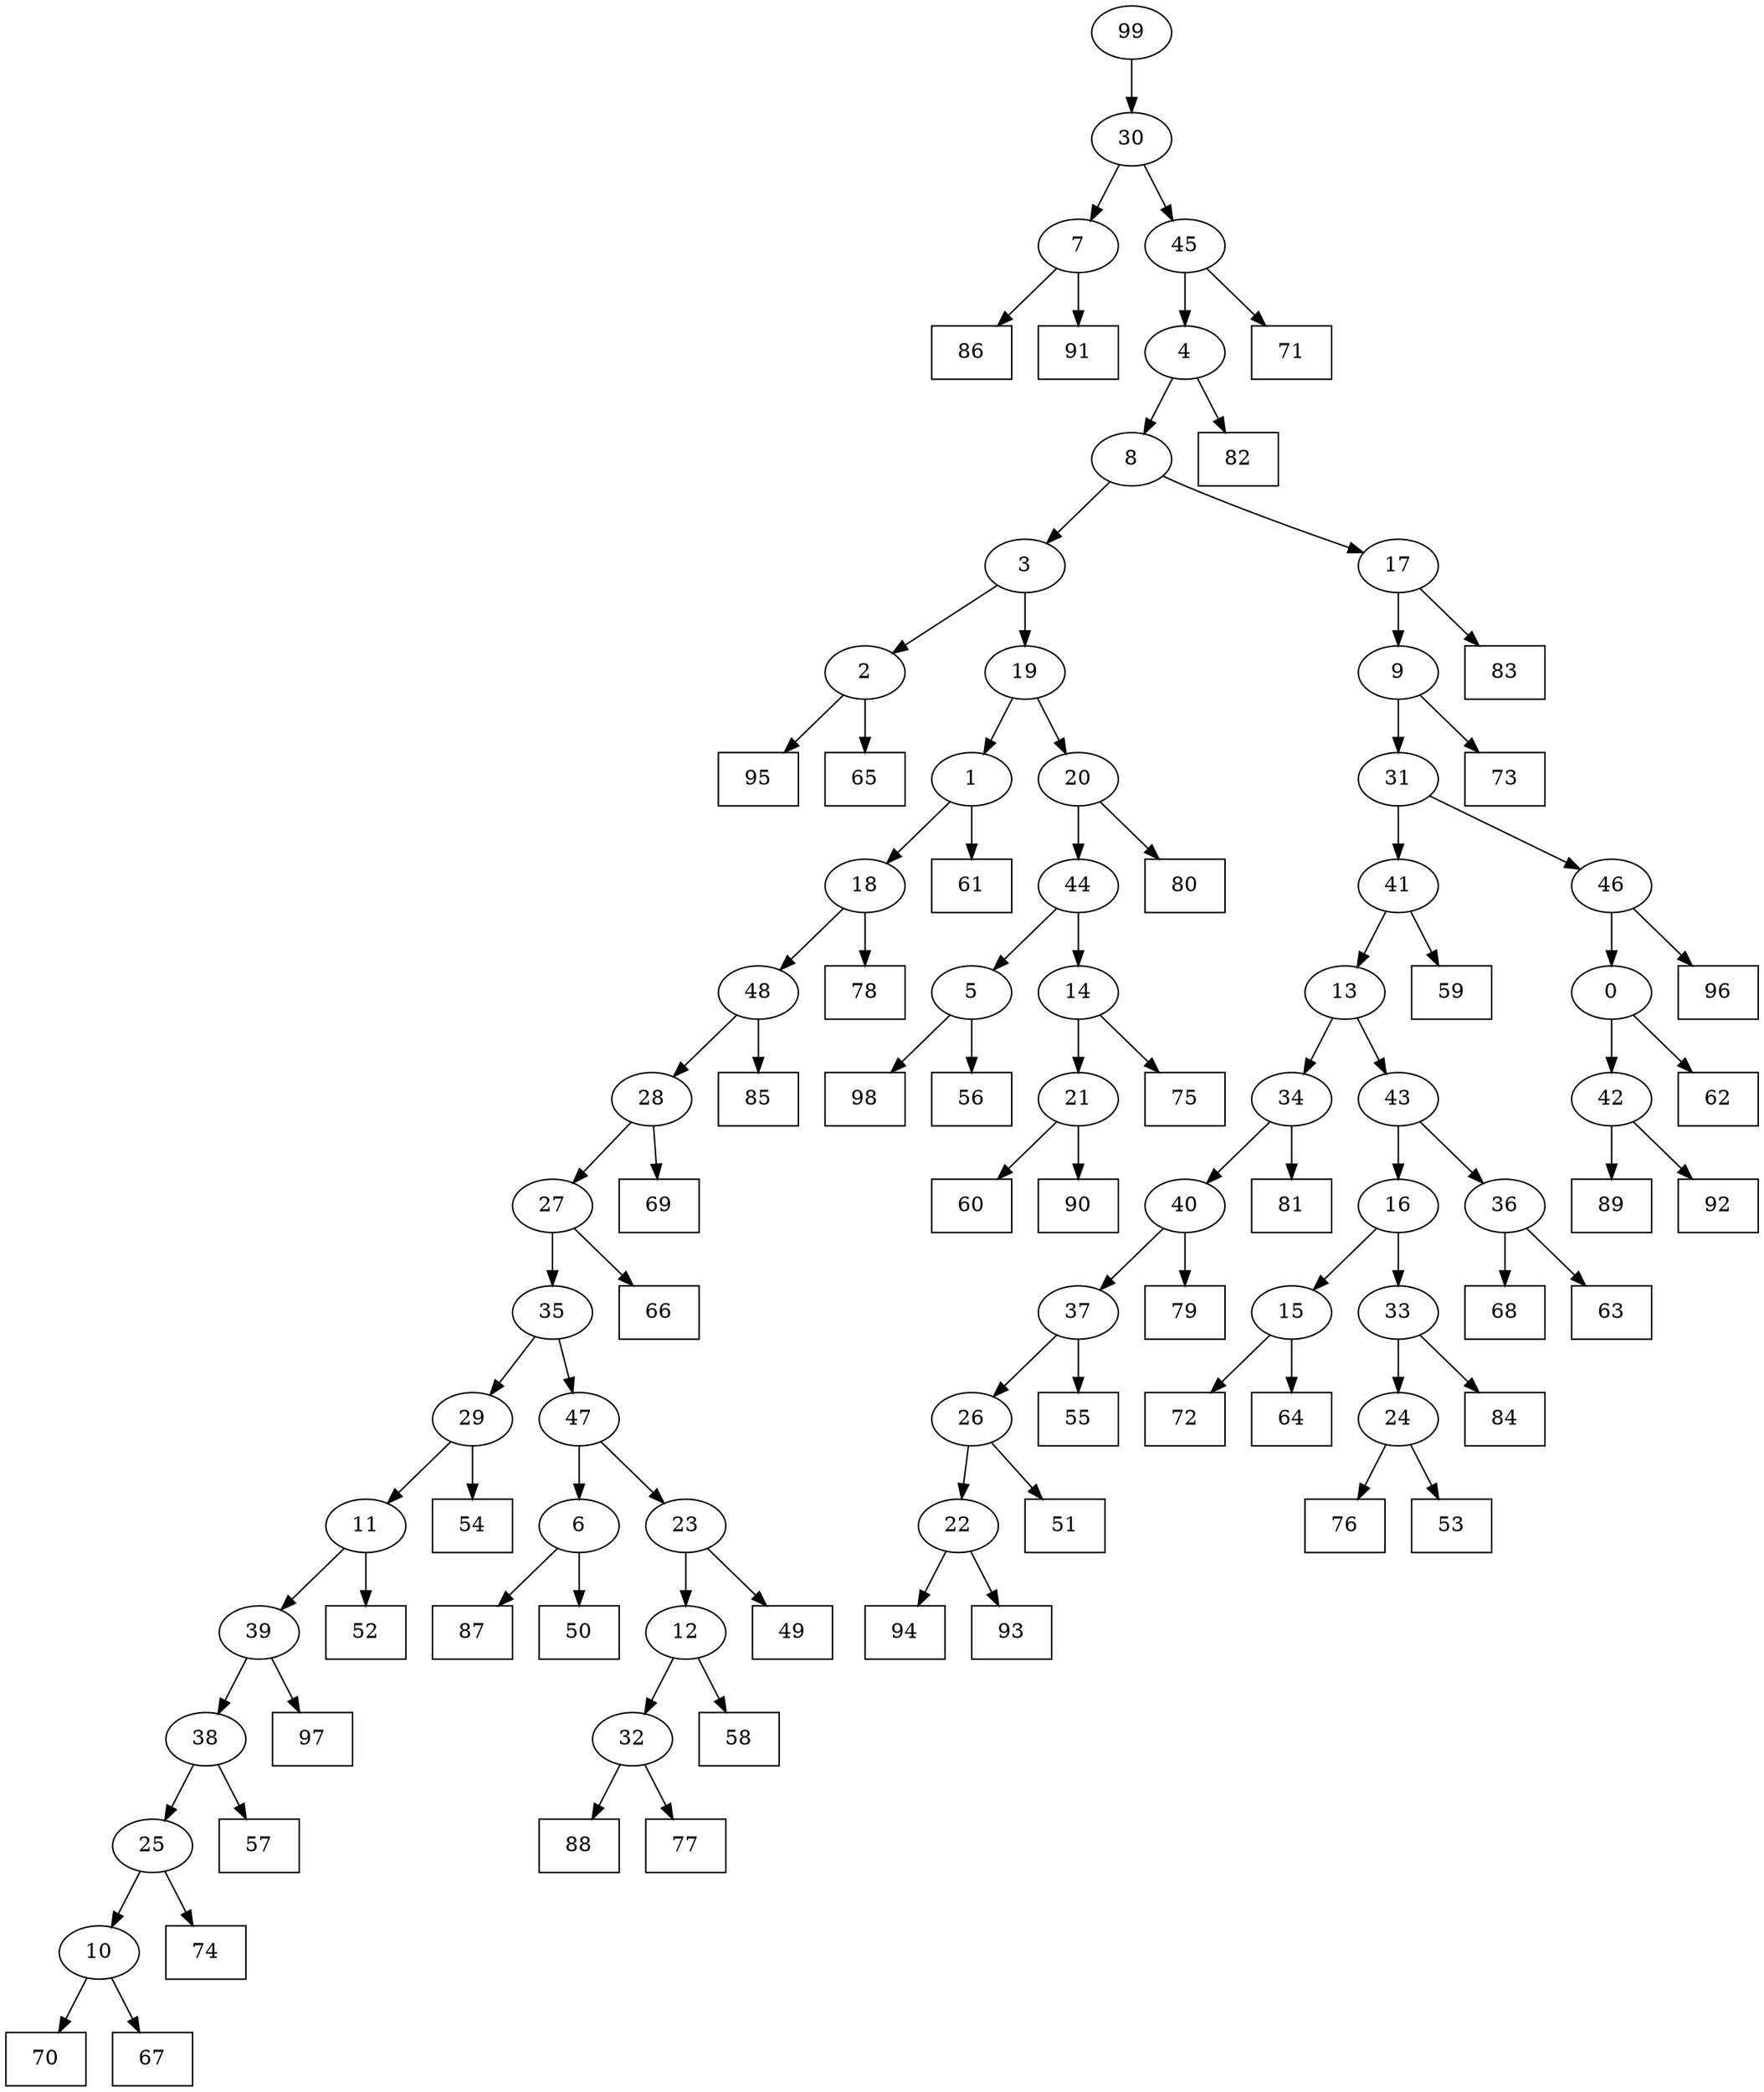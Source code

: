 digraph G {
0[label="0"];
1[label="1"];
2[label="2"];
3[label="3"];
4[label="4"];
5[label="5"];
6[label="6"];
7[label="7"];
8[label="8"];
9[label="9"];
10[label="10"];
11[label="11"];
12[label="12"];
13[label="13"];
14[label="14"];
15[label="15"];
16[label="16"];
17[label="17"];
18[label="18"];
19[label="19"];
20[label="20"];
21[label="21"];
22[label="22"];
23[label="23"];
24[label="24"];
25[label="25"];
26[label="26"];
27[label="27"];
28[label="28"];
29[label="29"];
30[label="30"];
31[label="31"];
32[label="32"];
33[label="33"];
34[label="34"];
35[label="35"];
36[label="36"];
37[label="37"];
38[label="38"];
39[label="39"];
40[label="40"];
41[label="41"];
42[label="42"];
43[label="43"];
44[label="44"];
45[label="45"];
46[label="46"];
47[label="47"];
48[label="48"];
49[shape=box,label="61"];
50[shape=box,label="84"];
51[shape=box,label="83"];
52[shape=box,label="69"];
53[shape=box,label="80"];
54[shape=box,label="71"];
55[shape=box,label="74"];
56[shape=box,label="87"];
57[shape=box,label="82"];
58[shape=box,label="54"];
59[shape=box,label="75"];
60[shape=box,label="86"];
61[shape=box,label="55"];
62[shape=box,label="62"];
63[shape=box,label="60"];
64[shape=box,label="94"];
65[shape=box,label="68"];
66[shape=box,label="97"];
67[shape=box,label="88"];
68[shape=box,label="95"];
69[shape=box,label="81"];
70[shape=box,label="98"];
71[shape=box,label="49"];
72[shape=box,label="58"];
73[shape=box,label="51"];
74[shape=box,label="96"];
75[shape=box,label="78"];
76[shape=box,label="65"];
77[shape=box,label="72"];
78[shape=box,label="79"];
79[shape=box,label="90"];
80[shape=box,label="73"];
81[shape=box,label="93"];
82[shape=box,label="89"];
83[shape=box,label="66"];
84[shape=box,label="70"];
85[shape=box,label="57"];
86[shape=box,label="56"];
87[shape=box,label="59"];
88[shape=box,label="91"];
89[shape=box,label="67"];
90[shape=box,label="63"];
91[shape=box,label="77"];
92[shape=box,label="64"];
93[shape=box,label="52"];
94[shape=box,label="85"];
95[shape=box,label="76"];
96[shape=box,label="92"];
97[shape=box,label="53"];
98[shape=box,label="50"];
99[label="99"];
36->90 ;
0->62 ;
15->77 ;
11->93 ;
29->11 ;
40->78 ;
2->68 ;
32->91 ;
28->52 ;
17->51 ;
6->56 ;
33->50 ;
14->21 ;
21->63 ;
45->4 ;
7->60 ;
27->83 ;
19->1 ;
17->9 ;
34->40 ;
26->22 ;
26->73 ;
10->84 ;
20->44 ;
16->33 ;
35->47 ;
25->10 ;
10->89 ;
9->80 ;
40->37 ;
37->61 ;
45->54 ;
44->14 ;
21->79 ;
19->20 ;
42->82 ;
46->74 ;
3->19 ;
38->25 ;
12->72 ;
0->42 ;
42->96 ;
41->87 ;
38->85 ;
43->16 ;
16->15 ;
28->27 ;
27->35 ;
35->29 ;
29->58 ;
1->49 ;
41->13 ;
13->43 ;
48->94 ;
11->39 ;
39->66 ;
22->64 ;
18->48 ;
48->28 ;
22->81 ;
46->0 ;
23->12 ;
12->32 ;
32->67 ;
8->3 ;
99->30 ;
30->45 ;
39->38 ;
47->6 ;
6->98 ;
20->53 ;
5->70 ;
14->59 ;
31->46 ;
8->17 ;
15->92 ;
4->8 ;
36->65 ;
4->57 ;
13->34 ;
33->24 ;
47->23 ;
23->71 ;
43->36 ;
34->69 ;
3->2 ;
2->76 ;
24->97 ;
9->31 ;
31->41 ;
24->95 ;
44->5 ;
5->86 ;
37->26 ;
1->18 ;
18->75 ;
25->55 ;
30->7 ;
7->88 ;
}
